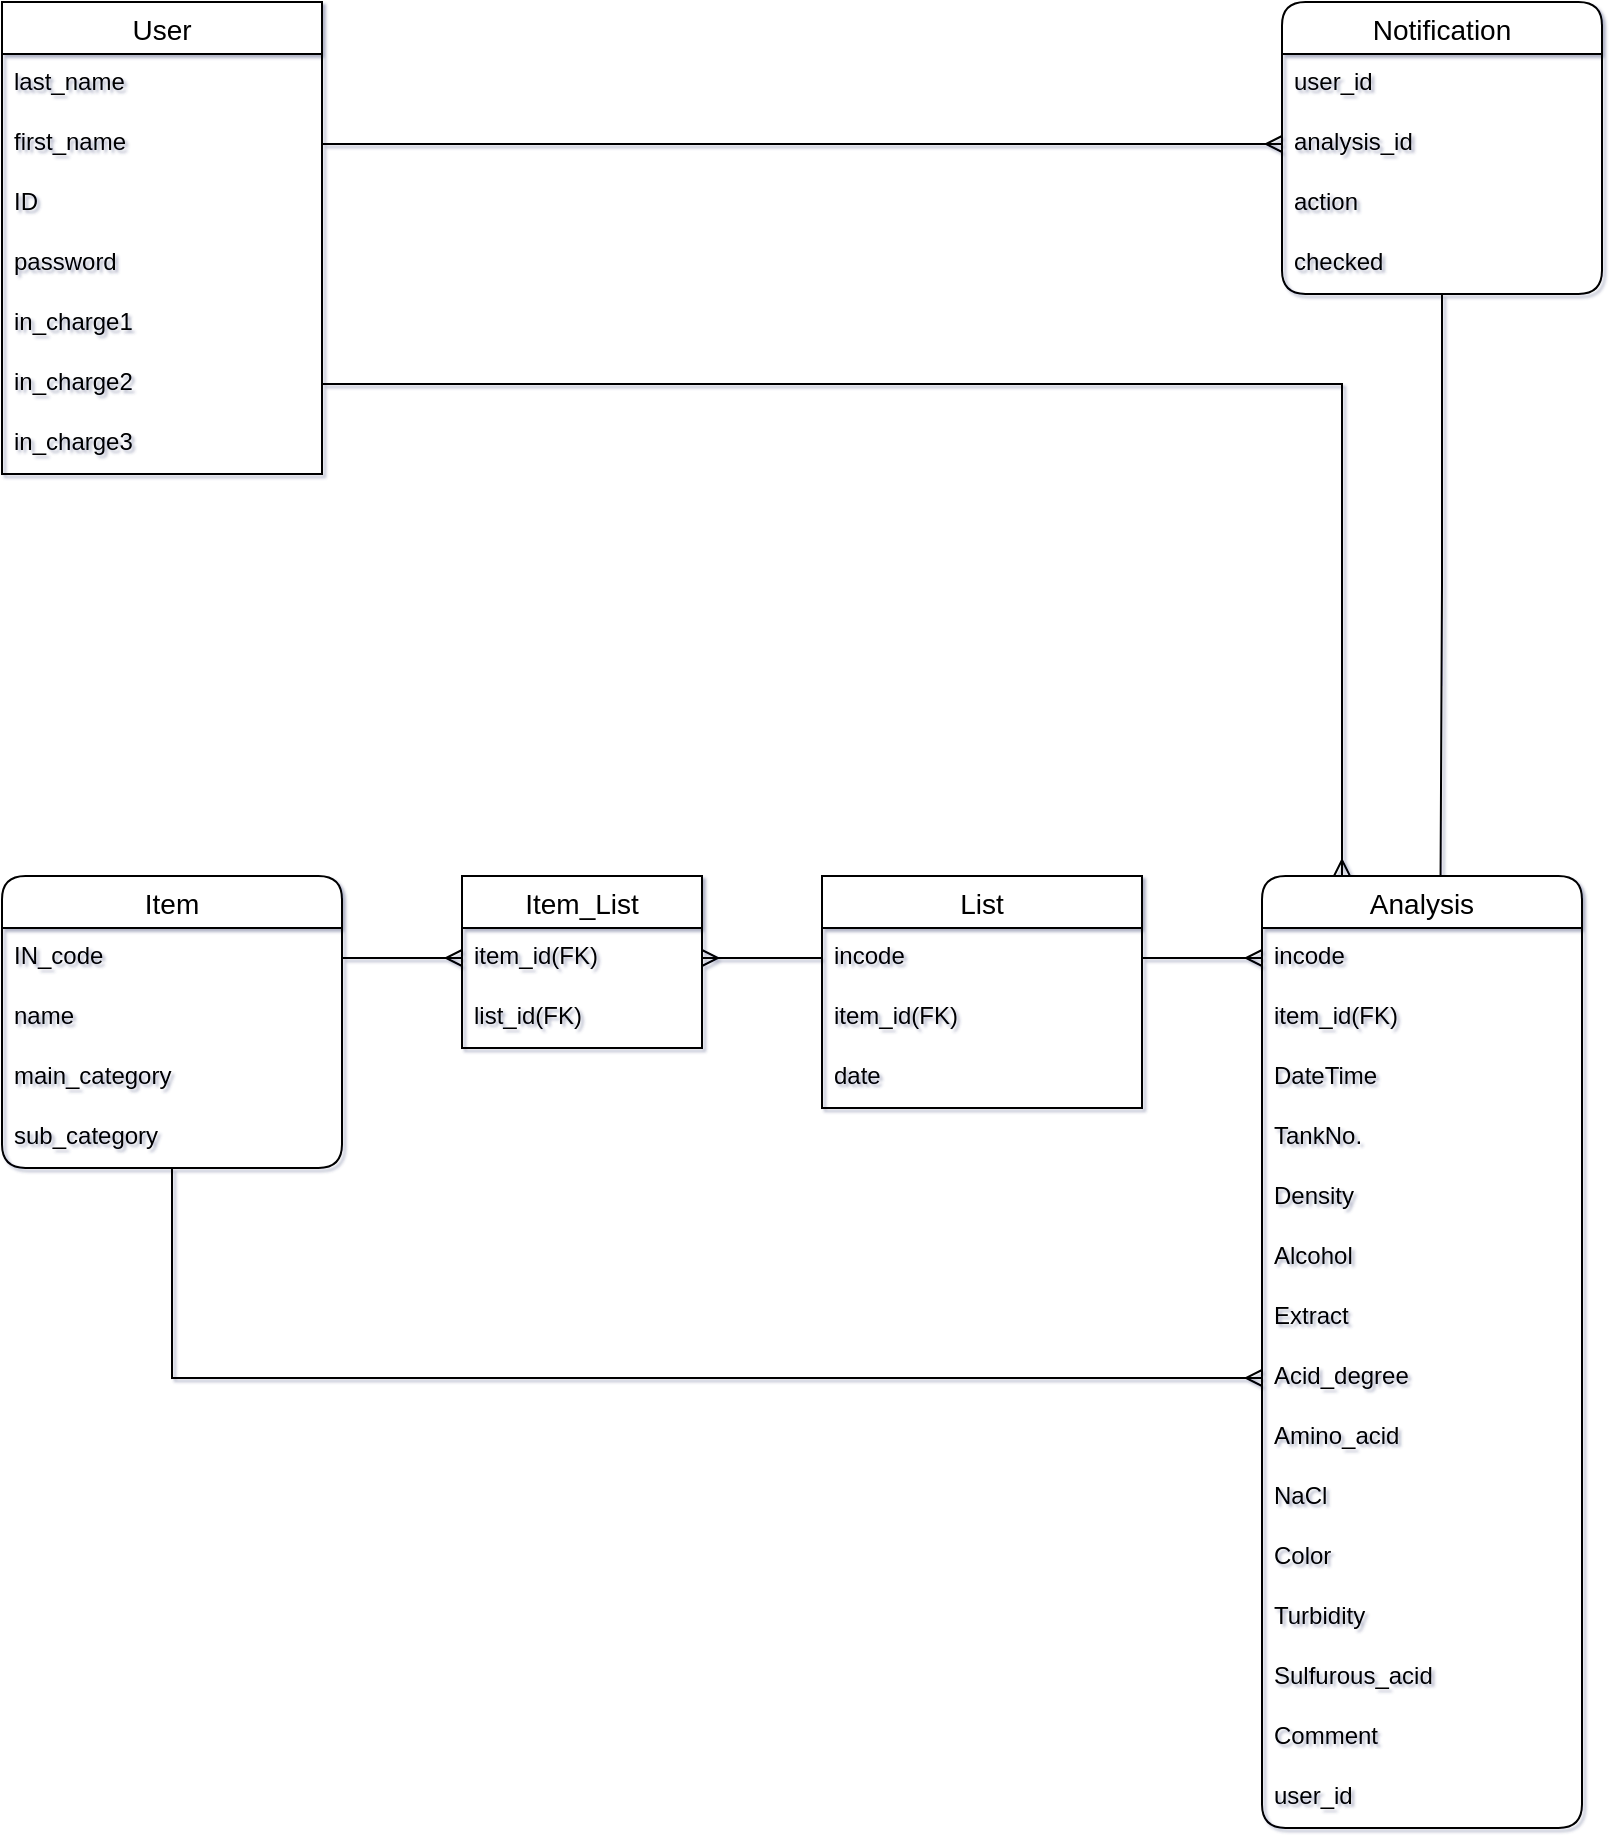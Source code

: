 <mxfile>
    <diagram id="bTJve5LqQe37Q8zTZxaW" name="ページ1">
        <mxGraphModel dx="1762" dy="1075" grid="1" gridSize="10" guides="1" tooltips="1" connect="1" arrows="1" fold="1" page="1" pageScale="1" pageWidth="850" pageHeight="1100" math="0" shadow="1">
            <root>
                <mxCell id="0"/>
                <mxCell id="1" parent="0"/>
                <mxCell id="2" value="User" style="swimlane;fontStyle=0;childLayout=stackLayout;horizontal=1;startSize=26;horizontalStack=0;resizeParent=1;resizeParentMax=0;resizeLast=0;collapsible=1;marginBottom=0;align=center;fontSize=14;" parent="1" vertex="1">
                    <mxGeometry x="40" y="40" width="160" height="236" as="geometry"/>
                </mxCell>
                <mxCell id="3" value="last_name" style="text;strokeColor=none;fillColor=none;spacingLeft=4;spacingRight=4;overflow=hidden;rotatable=0;points=[[0,0.5],[1,0.5]];portConstraint=eastwest;fontSize=12;" parent="2" vertex="1">
                    <mxGeometry y="26" width="160" height="30" as="geometry"/>
                </mxCell>
                <mxCell id="4" value="first_name" style="text;strokeColor=none;fillColor=none;spacingLeft=4;spacingRight=4;overflow=hidden;rotatable=0;points=[[0,0.5],[1,0.5]];portConstraint=eastwest;fontSize=12;" parent="2" vertex="1">
                    <mxGeometry y="56" width="160" height="30" as="geometry"/>
                </mxCell>
                <mxCell id="5" value="ID" style="text;strokeColor=none;fillColor=none;spacingLeft=4;spacingRight=4;overflow=hidden;rotatable=0;points=[[0,0.5],[1,0.5]];portConstraint=eastwest;fontSize=12;" parent="2" vertex="1">
                    <mxGeometry y="86" width="160" height="30" as="geometry"/>
                </mxCell>
                <mxCell id="6" value="password" style="text;strokeColor=none;fillColor=none;spacingLeft=4;spacingRight=4;overflow=hidden;rotatable=0;points=[[0,0.5],[1,0.5]];portConstraint=eastwest;fontSize=12;" parent="2" vertex="1">
                    <mxGeometry y="116" width="160" height="30" as="geometry"/>
                </mxCell>
                <mxCell id="7" value="in_charge1" style="text;strokeColor=none;fillColor=none;spacingLeft=4;spacingRight=4;overflow=hidden;rotatable=0;points=[[0,0.5],[1,0.5]];portConstraint=eastwest;fontSize=12;" parent="2" vertex="1">
                    <mxGeometry y="146" width="160" height="30" as="geometry"/>
                </mxCell>
                <mxCell id="8" value="in_charge2" style="text;strokeColor=none;fillColor=none;spacingLeft=4;spacingRight=4;overflow=hidden;rotatable=0;points=[[0,0.5],[1,0.5]];portConstraint=eastwest;fontSize=12;" parent="2" vertex="1">
                    <mxGeometry y="176" width="160" height="30" as="geometry"/>
                </mxCell>
                <mxCell id="9" value="in_charge3" style="text;strokeColor=none;fillColor=none;spacingLeft=4;spacingRight=4;overflow=hidden;rotatable=0;points=[[0,0.5],[1,0.5]];portConstraint=eastwest;fontSize=12;" parent="2" vertex="1">
                    <mxGeometry y="206" width="160" height="30" as="geometry"/>
                </mxCell>
                <mxCell id="79" style="edgeStyle=orthogonalEdgeStyle;rounded=0;orthogonalLoop=1;jettySize=auto;html=1;entryX=0;entryY=0.5;entryDx=0;entryDy=0;startArrow=none;startFill=0;endArrow=ERmany;endFill=0;" parent="1" source="28" target="46" edge="1">
                    <mxGeometry relative="1" as="geometry"/>
                </mxCell>
                <mxCell id="28" value="Item" style="swimlane;fontStyle=0;childLayout=stackLayout;horizontal=1;startSize=26;horizontalStack=0;resizeParent=1;resizeParentMax=0;resizeLast=0;collapsible=1;marginBottom=0;align=center;fontSize=14;rounded=1;" parent="1" vertex="1">
                    <mxGeometry x="40" y="477" width="170" height="146" as="geometry"/>
                </mxCell>
                <mxCell id="29" value="IN_code" style="text;strokeColor=none;fillColor=none;spacingLeft=4;spacingRight=4;overflow=hidden;rotatable=0;points=[[0,0.5],[1,0.5]];portConstraint=eastwest;fontSize=12;" parent="28" vertex="1">
                    <mxGeometry y="26" width="170" height="30" as="geometry"/>
                </mxCell>
                <mxCell id="30" value="name" style="text;strokeColor=none;fillColor=none;spacingLeft=4;spacingRight=4;overflow=hidden;rotatable=0;points=[[0,0.5],[1,0.5]];portConstraint=eastwest;fontSize=12;" parent="28" vertex="1">
                    <mxGeometry y="56" width="170" height="30" as="geometry"/>
                </mxCell>
                <mxCell id="31" value="main_category" style="text;strokeColor=none;fillColor=none;spacingLeft=4;spacingRight=4;overflow=hidden;rotatable=0;points=[[0,0.5],[1,0.5]];portConstraint=eastwest;fontSize=12;" parent="28" vertex="1">
                    <mxGeometry y="86" width="170" height="30" as="geometry"/>
                </mxCell>
                <mxCell id="32" value="sub_category" style="text;strokeColor=none;fillColor=none;spacingLeft=4;spacingRight=4;overflow=hidden;rotatable=0;points=[[0,0.5],[1,0.5]];portConstraint=eastwest;fontSize=12;" parent="28" vertex="1">
                    <mxGeometry y="116" width="170" height="30" as="geometry"/>
                </mxCell>
                <mxCell id="38" value="Analysis" style="swimlane;fontStyle=0;childLayout=stackLayout;horizontal=1;startSize=26;horizontalStack=0;resizeParent=1;resizeParentMax=0;resizeLast=0;collapsible=1;marginBottom=0;align=center;fontSize=14;rounded=1;" parent="1" vertex="1">
                    <mxGeometry x="670" y="477" width="160" height="476" as="geometry"/>
                </mxCell>
                <mxCell id="39" value="incode" style="text;strokeColor=none;fillColor=none;spacingLeft=4;spacingRight=4;overflow=hidden;rotatable=0;points=[[0,0.5],[1,0.5]];portConstraint=eastwest;fontSize=12;" parent="38" vertex="1">
                    <mxGeometry y="26" width="160" height="30" as="geometry"/>
                </mxCell>
                <mxCell id="86" value="item_id(FK)" style="text;strokeColor=none;fillColor=none;spacingLeft=4;spacingRight=4;overflow=hidden;rotatable=0;points=[[0,0.5],[1,0.5]];portConstraint=eastwest;fontSize=12;" parent="38" vertex="1">
                    <mxGeometry y="56" width="160" height="30" as="geometry"/>
                </mxCell>
                <mxCell id="40" value="DateTime" style="text;strokeColor=none;fillColor=none;spacingLeft=4;spacingRight=4;overflow=hidden;rotatable=0;points=[[0,0.5],[1,0.5]];portConstraint=eastwest;fontSize=12;" parent="38" vertex="1">
                    <mxGeometry y="86" width="160" height="30" as="geometry"/>
                </mxCell>
                <mxCell id="41" value="TankNo." style="text;strokeColor=none;fillColor=none;spacingLeft=4;spacingRight=4;overflow=hidden;rotatable=0;points=[[0,0.5],[1,0.5]];portConstraint=eastwest;fontSize=12;" parent="38" vertex="1">
                    <mxGeometry y="116" width="160" height="30" as="geometry"/>
                </mxCell>
                <mxCell id="42" value="Density" style="text;strokeColor=none;fillColor=none;spacingLeft=4;spacingRight=4;overflow=hidden;rotatable=0;points=[[0,0.5],[1,0.5]];portConstraint=eastwest;fontSize=12;" parent="38" vertex="1">
                    <mxGeometry y="146" width="160" height="30" as="geometry"/>
                </mxCell>
                <mxCell id="43" value="Alcohol" style="text;strokeColor=none;fillColor=none;spacingLeft=4;spacingRight=4;overflow=hidden;rotatable=0;points=[[0,0.5],[1,0.5]];portConstraint=eastwest;fontSize=12;" parent="38" vertex="1">
                    <mxGeometry y="176" width="160" height="30" as="geometry"/>
                </mxCell>
                <mxCell id="45" value="Extract" style="text;strokeColor=none;fillColor=none;spacingLeft=4;spacingRight=4;overflow=hidden;rotatable=0;points=[[0,0.5],[1,0.5]];portConstraint=eastwest;fontSize=12;" parent="38" vertex="1">
                    <mxGeometry y="206" width="160" height="30" as="geometry"/>
                </mxCell>
                <mxCell id="46" value="Acid_degree" style="text;strokeColor=none;fillColor=none;spacingLeft=4;spacingRight=4;overflow=hidden;rotatable=0;points=[[0,0.5],[1,0.5]];portConstraint=eastwest;fontSize=12;" parent="38" vertex="1">
                    <mxGeometry y="236" width="160" height="30" as="geometry"/>
                </mxCell>
                <mxCell id="47" value="Amino_acid" style="text;strokeColor=none;fillColor=none;spacingLeft=4;spacingRight=4;overflow=hidden;rotatable=0;points=[[0,0.5],[1,0.5]];portConstraint=eastwest;fontSize=12;" parent="38" vertex="1">
                    <mxGeometry y="266" width="160" height="30" as="geometry"/>
                </mxCell>
                <mxCell id="96" value="NaCl" style="text;strokeColor=none;fillColor=none;spacingLeft=4;spacingRight=4;overflow=hidden;rotatable=0;points=[[0,0.5],[1,0.5]];portConstraint=eastwest;fontSize=12;" vertex="1" parent="38">
                    <mxGeometry y="296" width="160" height="30" as="geometry"/>
                </mxCell>
                <mxCell id="48" value="Color" style="text;strokeColor=none;fillColor=none;spacingLeft=4;spacingRight=4;overflow=hidden;rotatable=0;points=[[0,0.5],[1,0.5]];portConstraint=eastwest;fontSize=12;" parent="38" vertex="1">
                    <mxGeometry y="326" width="160" height="30" as="geometry"/>
                </mxCell>
                <mxCell id="52" value="Turbidity" style="text;strokeColor=none;fillColor=none;spacingLeft=4;spacingRight=4;overflow=hidden;rotatable=0;points=[[0,0.5],[1,0.5]];portConstraint=eastwest;fontSize=12;" parent="38" vertex="1">
                    <mxGeometry y="356" width="160" height="30" as="geometry"/>
                </mxCell>
                <mxCell id="50" value="Sulfurous_acid" style="text;strokeColor=none;fillColor=none;spacingLeft=4;spacingRight=4;overflow=hidden;rotatable=0;points=[[0,0.5],[1,0.5]];portConstraint=eastwest;fontSize=12;" parent="38" vertex="1">
                    <mxGeometry y="386" width="160" height="30" as="geometry"/>
                </mxCell>
                <mxCell id="53" value="Comment" style="text;strokeColor=none;fillColor=none;spacingLeft=4;spacingRight=4;overflow=hidden;rotatable=0;points=[[0,0.5],[1,0.5]];portConstraint=eastwest;fontSize=12;" parent="38" vertex="1">
                    <mxGeometry y="416" width="160" height="30" as="geometry"/>
                </mxCell>
                <mxCell id="59" value="user_id" style="text;strokeColor=none;fillColor=none;spacingLeft=4;spacingRight=4;overflow=hidden;rotatable=0;points=[[0,0.5],[1,0.5]];portConstraint=eastwest;fontSize=12;" parent="38" vertex="1">
                    <mxGeometry y="446" width="160" height="30" as="geometry"/>
                </mxCell>
                <mxCell id="76" style="edgeStyle=orthogonalEdgeStyle;rounded=0;orthogonalLoop=1;jettySize=auto;html=1;entryX=0.558;entryY=0.001;entryDx=0;entryDy=0;entryPerimeter=0;startArrow=none;startFill=0;endArrow=none;endFill=0;" parent="1" source="55" target="38" edge="1">
                    <mxGeometry relative="1" as="geometry"/>
                </mxCell>
                <mxCell id="55" value="Notification" style="swimlane;fontStyle=0;childLayout=stackLayout;horizontal=1;startSize=26;horizontalStack=0;resizeParent=1;resizeParentMax=0;resizeLast=0;collapsible=1;marginBottom=0;align=center;fontSize=14;rounded=1;" parent="1" vertex="1">
                    <mxGeometry x="680" y="40" width="160" height="146" as="geometry"/>
                </mxCell>
                <mxCell id="56" value="user_id" style="text;strokeColor=none;fillColor=none;spacingLeft=4;spacingRight=4;overflow=hidden;rotatable=0;points=[[0,0.5],[1,0.5]];portConstraint=eastwest;fontSize=12;" parent="55" vertex="1">
                    <mxGeometry y="26" width="160" height="30" as="geometry"/>
                </mxCell>
                <mxCell id="57" value="analysis_id" style="text;strokeColor=none;fillColor=none;spacingLeft=4;spacingRight=4;overflow=hidden;rotatable=0;points=[[0,0.5],[1,0.5]];portConstraint=eastwest;fontSize=12;" parent="55" vertex="1">
                    <mxGeometry y="56" width="160" height="30" as="geometry"/>
                </mxCell>
                <mxCell id="58" value="action" style="text;strokeColor=none;fillColor=none;spacingLeft=4;spacingRight=4;overflow=hidden;rotatable=0;points=[[0,0.5],[1,0.5]];portConstraint=eastwest;fontSize=12;" parent="55" vertex="1">
                    <mxGeometry y="86" width="160" height="30" as="geometry"/>
                </mxCell>
                <mxCell id="60" value="checked" style="text;strokeColor=none;fillColor=none;spacingLeft=4;spacingRight=4;overflow=hidden;rotatable=0;points=[[0,0.5],[1,0.5]];portConstraint=eastwest;fontSize=12;" parent="55" vertex="1">
                    <mxGeometry y="116" width="160" height="30" as="geometry"/>
                </mxCell>
                <mxCell id="66" style="edgeStyle=orthogonalEdgeStyle;rounded=0;orthogonalLoop=1;jettySize=auto;html=1;exitX=1;exitY=0.5;exitDx=0;exitDy=0;entryX=0;entryY=0.5;entryDx=0;entryDy=0;startArrow=none;startFill=0;endArrow=ERmany;endFill=0;" parent="1" source="4" target="57" edge="1">
                    <mxGeometry relative="1" as="geometry"/>
                </mxCell>
                <mxCell id="75" style="edgeStyle=orthogonalEdgeStyle;rounded=0;orthogonalLoop=1;jettySize=auto;html=1;exitX=1;exitY=0.5;exitDx=0;exitDy=0;entryX=0.25;entryY=0;entryDx=0;entryDy=0;startArrow=none;startFill=0;endArrow=ERmany;endFill=0;" parent="1" source="8" target="38" edge="1">
                    <mxGeometry relative="1" as="geometry">
                        <Array as="points">
                            <mxPoint x="710" y="231"/>
                        </Array>
                    </mxGeometry>
                </mxCell>
                <mxCell id="80" value="List" style="swimlane;fontStyle=0;childLayout=stackLayout;horizontal=1;startSize=26;horizontalStack=0;resizeParent=1;resizeParentMax=0;resizeLast=0;collapsible=1;marginBottom=0;align=center;fontSize=14;" parent="1" vertex="1">
                    <mxGeometry x="450" y="477" width="160" height="116" as="geometry"/>
                </mxCell>
                <mxCell id="88" value="incode" style="text;strokeColor=none;fillColor=none;spacingLeft=4;spacingRight=4;overflow=hidden;rotatable=0;points=[[0,0.5],[1,0.5]];portConstraint=eastwest;fontSize=12;" vertex="1" parent="80">
                    <mxGeometry y="26" width="160" height="30" as="geometry"/>
                </mxCell>
                <mxCell id="87" value="item_id(FK)" style="text;strokeColor=none;fillColor=none;spacingLeft=4;spacingRight=4;overflow=hidden;rotatable=0;points=[[0,0.5],[1,0.5]];portConstraint=eastwest;fontSize=12;" vertex="1" parent="80">
                    <mxGeometry y="56" width="160" height="30" as="geometry"/>
                </mxCell>
                <mxCell id="81" value="date" style="text;strokeColor=none;fillColor=none;spacingLeft=4;spacingRight=4;overflow=hidden;rotatable=0;points=[[0,0.5],[1,0.5]];portConstraint=eastwest;fontSize=12;" parent="80" vertex="1">
                    <mxGeometry y="86" width="160" height="30" as="geometry"/>
                </mxCell>
                <mxCell id="89" value="Item_List" style="swimlane;fontStyle=0;childLayout=stackLayout;horizontal=1;startSize=26;horizontalStack=0;resizeParent=1;resizeParentMax=0;resizeLast=0;collapsible=1;marginBottom=0;align=center;fontSize=14;" vertex="1" parent="1">
                    <mxGeometry x="270" y="477" width="120" height="86" as="geometry"/>
                </mxCell>
                <mxCell id="90" value="item_id(FK)" style="text;strokeColor=none;fillColor=none;spacingLeft=4;spacingRight=4;overflow=hidden;rotatable=0;points=[[0,0.5],[1,0.5]];portConstraint=eastwest;fontSize=12;" vertex="1" parent="89">
                    <mxGeometry y="26" width="120" height="30" as="geometry"/>
                </mxCell>
                <mxCell id="91" value="list_id(FK)" style="text;strokeColor=none;fillColor=none;spacingLeft=4;spacingRight=4;overflow=hidden;rotatable=0;points=[[0,0.5],[1,0.5]];portConstraint=eastwest;fontSize=12;" vertex="1" parent="89">
                    <mxGeometry y="56" width="120" height="30" as="geometry"/>
                </mxCell>
                <mxCell id="93" style="edgeStyle=orthogonalEdgeStyle;rounded=0;orthogonalLoop=1;jettySize=auto;html=1;exitX=1;exitY=0.5;exitDx=0;exitDy=0;endArrow=ERmany;endFill=0;entryX=0;entryY=0.5;entryDx=0;entryDy=0;" edge="1" parent="1" source="29" target="90">
                    <mxGeometry relative="1" as="geometry">
                        <mxPoint x="260" y="518" as="targetPoint"/>
                    </mxGeometry>
                </mxCell>
                <mxCell id="94" style="edgeStyle=orthogonalEdgeStyle;rounded=0;orthogonalLoop=1;jettySize=auto;html=1;exitX=1;exitY=0.5;exitDx=0;exitDy=0;entryX=0;entryY=0.5;entryDx=0;entryDy=0;endArrow=none;endFill=0;startArrow=ERmany;startFill=0;" edge="1" parent="1" source="90" target="88">
                    <mxGeometry relative="1" as="geometry"/>
                </mxCell>
                <mxCell id="95" style="edgeStyle=orthogonalEdgeStyle;rounded=0;orthogonalLoop=1;jettySize=auto;html=1;exitX=1;exitY=0.5;exitDx=0;exitDy=0;entryX=0;entryY=0.5;entryDx=0;entryDy=0;startArrow=none;startFill=0;endArrow=ERmany;endFill=0;" edge="1" parent="1" source="88" target="39">
                    <mxGeometry relative="1" as="geometry"/>
                </mxCell>
            </root>
        </mxGraphModel>
    </diagram>
</mxfile>